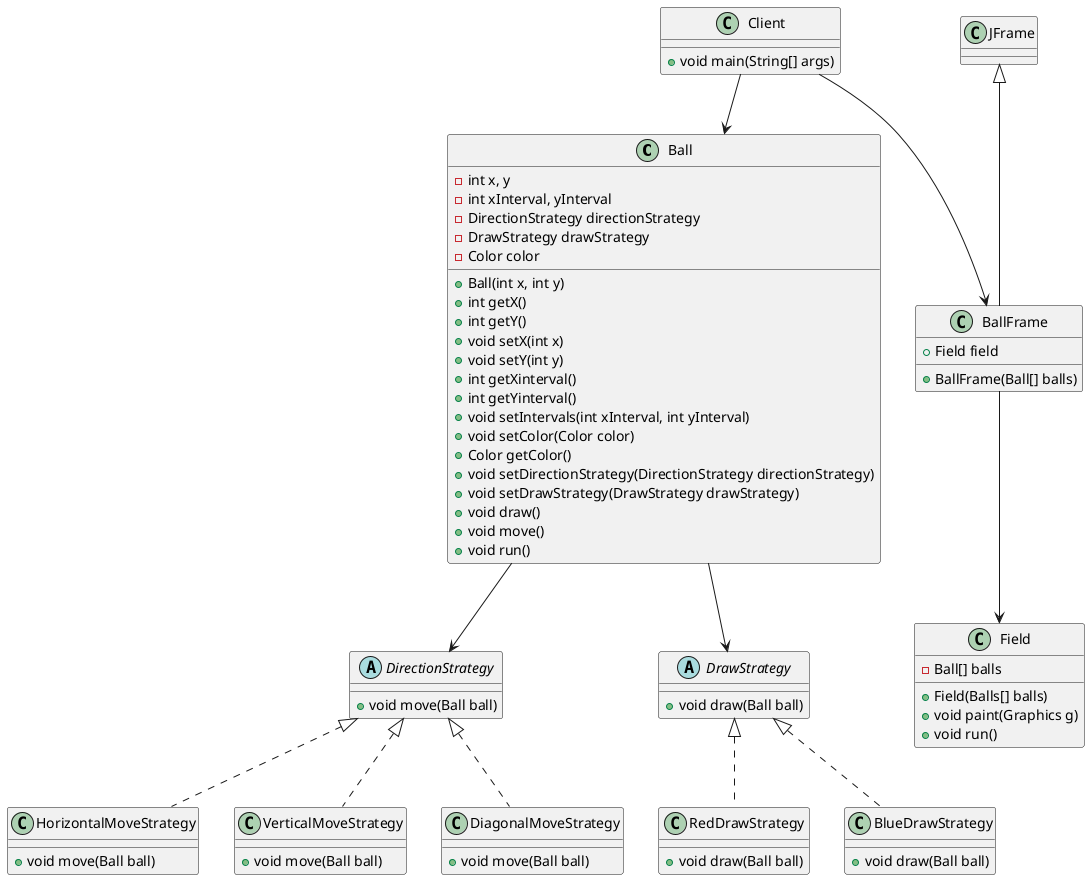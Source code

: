 @startuml
'https://plantuml.com/class-diagram

class Ball {
-int x, y
-int xInterval, yInterval
-DirectionStrategy directionStrategy
-DrawStrategy drawStrategy
-Color color

+Ball(int x, int y)
+int getX()
+int getY()
+void setX(int x)
+void setY(int y)
+int getXinterval()
+int getYinterval()
+void setIntervals(int xInterval, int yInterval)
+void setColor(Color color)
+Color getColor()
+void setDirectionStrategy(DirectionStrategy directionStrategy)
+void setDrawStrategy(DrawStrategy drawStrategy)
+void draw()
+void move()
+void run()
}

abstract class DirectionStrategy {
+void move(Ball ball)
}
Ball --> DirectionStrategy

class HorizontalMoveStrategy {
+void move(Ball ball)
}
DirectionStrategy <|.. HorizontalMoveStrategy

class VerticalMoveStrategy {
+void move(Ball ball)
}
DirectionStrategy <|.. VerticalMoveStrategy

class DiagonalMoveStrategy {
+void move(Ball ball)
}
DirectionStrategy <|.. DiagonalMoveStrategy


abstract class DrawStrategy {
+void draw(Ball ball)
}
Ball --> DrawStrategy

class RedDrawStrategy {
+void draw(Ball ball)
}
DrawStrategy <|.. RedDrawStrategy

class BlueDrawStrategy {
+void draw(Ball ball)
}
DrawStrategy <|.. BlueDrawStrategy

class Client {
+void main(String[] args)
}

Client --> Ball

class JFrame

class BallFrame {
+Field field
+BallFrame(Ball[] balls)
}
JFrame <|-- BallFrame
Client --> BallFrame

class Field {
-Ball[] balls
+Field(Balls[] balls)
+void paint(Graphics g)
+void run()
}
BallFrame --> Field

@enduml
